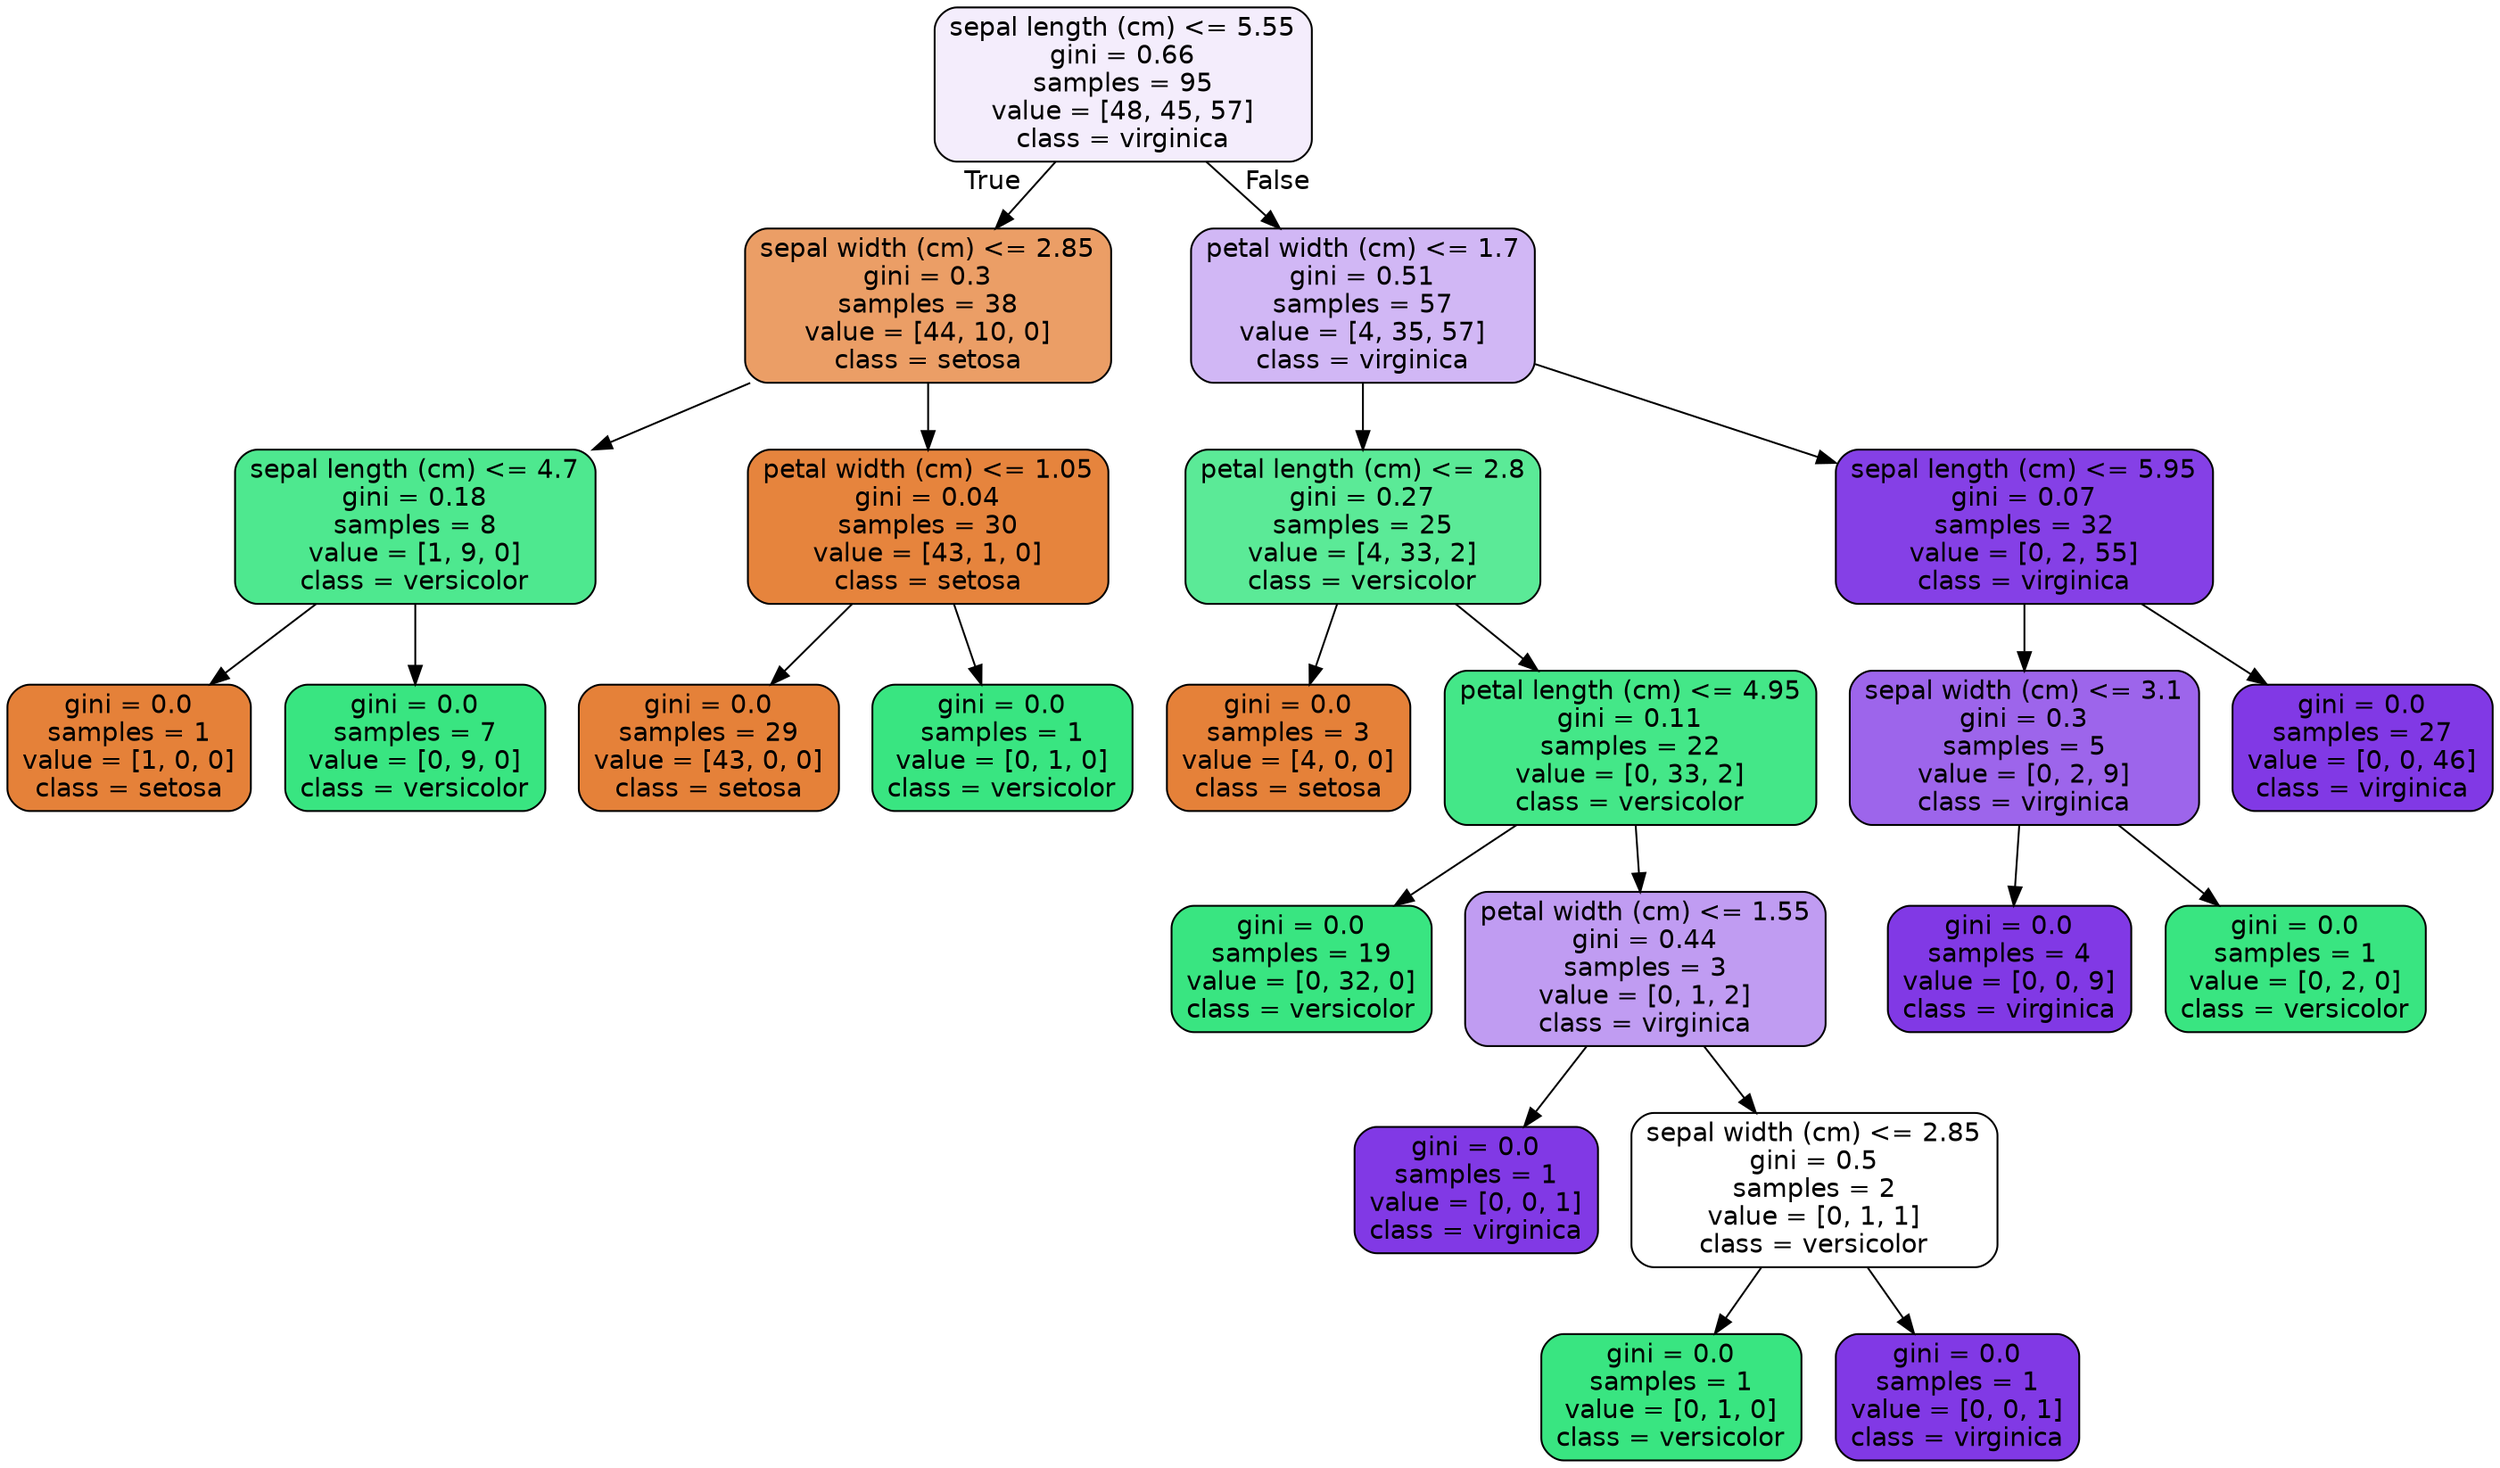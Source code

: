 digraph Tree {
node [shape=box, style="filled, rounded", color="black", fontname=helvetica] ;
edge [fontname=helvetica] ;
0 [label="sepal length (cm) <= 5.55\ngini = 0.66\nsamples = 95\nvalue = [48, 45, 57]\nclass = virginica", fillcolor="#8139e516"] ;
1 [label="sepal width (cm) <= 2.85\ngini = 0.3\nsamples = 38\nvalue = [44, 10, 0]\nclass = setosa", fillcolor="#e58139c5"] ;
0 -> 1 [labeldistance=2.5, labelangle=45, headlabel="True"] ;
2 [label="sepal length (cm) <= 4.7\ngini = 0.18\nsamples = 8\nvalue = [1, 9, 0]\nclass = versicolor", fillcolor="#39e581e3"] ;
1 -> 2 ;
3 [label="gini = 0.0\nsamples = 1\nvalue = [1, 0, 0]\nclass = setosa", fillcolor="#e58139ff"] ;
2 -> 3 ;
4 [label="gini = 0.0\nsamples = 7\nvalue = [0, 9, 0]\nclass = versicolor", fillcolor="#39e581ff"] ;
2 -> 4 ;
5 [label="petal width (cm) <= 1.05\ngini = 0.04\nsamples = 30\nvalue = [43, 1, 0]\nclass = setosa", fillcolor="#e58139f9"] ;
1 -> 5 ;
6 [label="gini = 0.0\nsamples = 29\nvalue = [43, 0, 0]\nclass = setosa", fillcolor="#e58139ff"] ;
5 -> 6 ;
7 [label="gini = 0.0\nsamples = 1\nvalue = [0, 1, 0]\nclass = versicolor", fillcolor="#39e581ff"] ;
5 -> 7 ;
8 [label="petal width (cm) <= 1.7\ngini = 0.51\nsamples = 57\nvalue = [4, 35, 57]\nclass = virginica", fillcolor="#8139e55c"] ;
0 -> 8 [labeldistance=2.5, labelangle=-45, headlabel="False"] ;
9 [label="petal length (cm) <= 2.8\ngini = 0.27\nsamples = 25\nvalue = [4, 33, 2]\nclass = versicolor", fillcolor="#39e581d3"] ;
8 -> 9 ;
10 [label="gini = 0.0\nsamples = 3\nvalue = [4, 0, 0]\nclass = setosa", fillcolor="#e58139ff"] ;
9 -> 10 ;
11 [label="petal length (cm) <= 4.95\ngini = 0.11\nsamples = 22\nvalue = [0, 33, 2]\nclass = versicolor", fillcolor="#39e581f0"] ;
9 -> 11 ;
12 [label="gini = 0.0\nsamples = 19\nvalue = [0, 32, 0]\nclass = versicolor", fillcolor="#39e581ff"] ;
11 -> 12 ;
13 [label="petal width (cm) <= 1.55\ngini = 0.44\nsamples = 3\nvalue = [0, 1, 2]\nclass = virginica", fillcolor="#8139e57f"] ;
11 -> 13 ;
14 [label="gini = 0.0\nsamples = 1\nvalue = [0, 0, 1]\nclass = virginica", fillcolor="#8139e5ff"] ;
13 -> 14 ;
15 [label="sepal width (cm) <= 2.85\ngini = 0.5\nsamples = 2\nvalue = [0, 1, 1]\nclass = versicolor", fillcolor="#39e58100"] ;
13 -> 15 ;
16 [label="gini = 0.0\nsamples = 1\nvalue = [0, 1, 0]\nclass = versicolor", fillcolor="#39e581ff"] ;
15 -> 16 ;
17 [label="gini = 0.0\nsamples = 1\nvalue = [0, 0, 1]\nclass = virginica", fillcolor="#8139e5ff"] ;
15 -> 17 ;
18 [label="sepal length (cm) <= 5.95\ngini = 0.07\nsamples = 32\nvalue = [0, 2, 55]\nclass = virginica", fillcolor="#8139e5f6"] ;
8 -> 18 ;
19 [label="sepal width (cm) <= 3.1\ngini = 0.3\nsamples = 5\nvalue = [0, 2, 9]\nclass = virginica", fillcolor="#8139e5c6"] ;
18 -> 19 ;
20 [label="gini = 0.0\nsamples = 4\nvalue = [0, 0, 9]\nclass = virginica", fillcolor="#8139e5ff"] ;
19 -> 20 ;
21 [label="gini = 0.0\nsamples = 1\nvalue = [0, 2, 0]\nclass = versicolor", fillcolor="#39e581ff"] ;
19 -> 21 ;
22 [label="gini = 0.0\nsamples = 27\nvalue = [0, 0, 46]\nclass = virginica", fillcolor="#8139e5ff"] ;
18 -> 22 ;
}